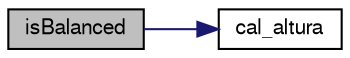 digraph "isBalanced"
{
  edge [fontname="FreeSans",fontsize="10",labelfontname="FreeSans",labelfontsize="10"];
  node [fontname="FreeSans",fontsize="10",shape=record];
  rankdir="LR";
  Node1 [label="isBalanced",height=0.2,width=0.4,color="black", fillcolor="grey75", style="filled", fontcolor="black"];
  Node1 -> Node2 [color="midnightblue",fontsize="10",style="solid",fontname="FreeSans"];
  Node2 [label="cal_altura",height=0.2,width=0.4,color="black", fillcolor="white", style="filled",URL="$mytree_8c.html#a0f14b1c5d4f89ac0d6af307c36ffb3c5",tooltip="Função calcula a altura de uma árvore. "];
}
